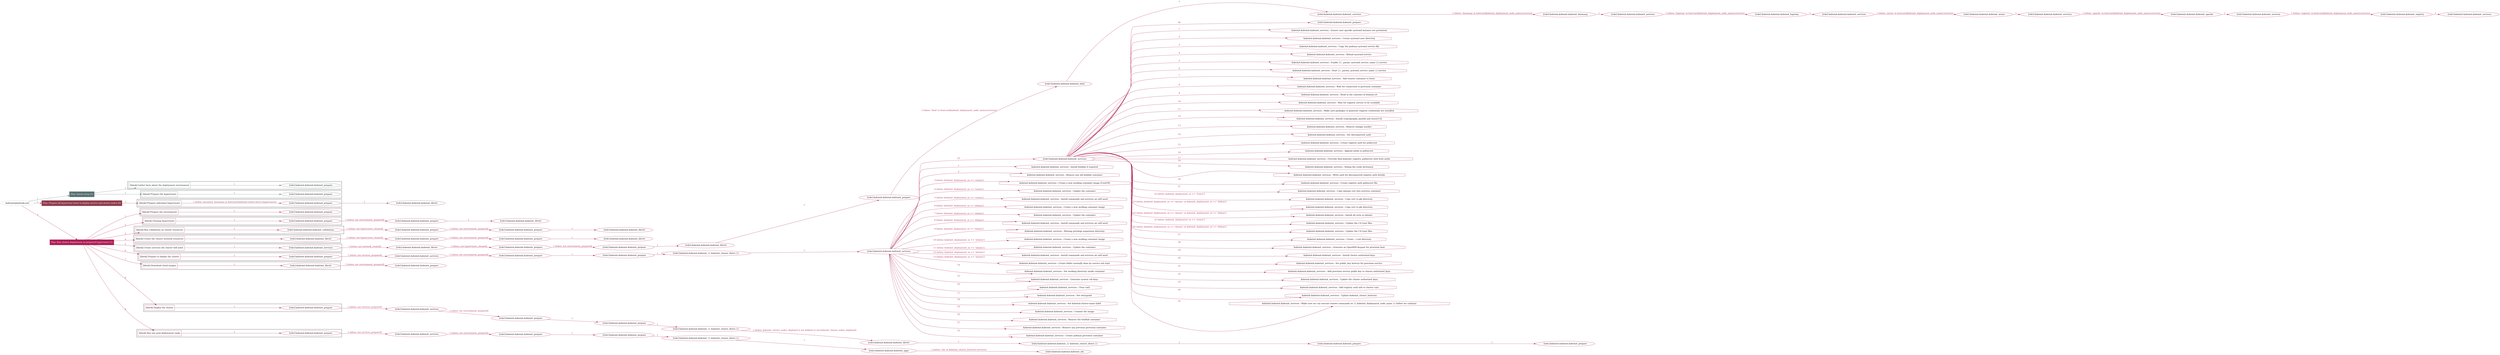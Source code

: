 digraph {
	graph [concentrate=true ordering=in rankdir=LR ratio=fill]
	edge [esep=5 sep=10]
	"kubeinit/playbook.yml" [id=root_node style=dotted]
	play_16003b16 [label="Play: Initial setup (1)" color="#597173" fontcolor="#ffffff" id=play_16003b16 shape=box style=filled tooltip=localhost]
	"kubeinit/playbook.yml" -> play_16003b16 [label="1 " color="#597173" fontcolor="#597173" id=edge_7e71cc7d labeltooltip="1 " tooltip="1 "]
	subgraph "kubeinit.kubeinit.kubeinit_prepare" {
		role_d817d2e4 [label="[role] kubeinit.kubeinit.kubeinit_prepare" color="#597173" id=role_d817d2e4 tooltip="kubeinit.kubeinit.kubeinit_prepare"]
	}
	subgraph "kubeinit.kubeinit.kubeinit_prepare" {
		role_91db2587 [label="[role] kubeinit.kubeinit.kubeinit_prepare" color="#597173" id=role_91db2587 tooltip="kubeinit.kubeinit.kubeinit_prepare"]
	}
	subgraph "Play: Initial setup (1)" {
		play_16003b16 -> block_7754fd81 [label=1 color="#597173" fontcolor="#597173" id=edge_9d606d61 labeltooltip=1 tooltip=1]
		subgraph cluster_block_7754fd81 {
			block_7754fd81 [label="[block] Gather facts about the deployment environment" color="#597173" id=block_7754fd81 labeltooltip="Gather facts about the deployment environment" shape=box tooltip="Gather facts about the deployment environment"]
			block_7754fd81 -> role_d817d2e4 [label="1 " color="#597173" fontcolor="#597173" id=edge_77400322 labeltooltip="1 " tooltip="1 "]
		}
		play_16003b16 -> block_d2807e06 [label=2 color="#597173" fontcolor="#597173" id=edge_bb29749e labeltooltip=2 tooltip=2]
		subgraph cluster_block_d2807e06 {
			block_d2807e06 [label="[block] Prepare the hypervisors" color="#597173" id=block_d2807e06 labeltooltip="Prepare the hypervisors" shape=box tooltip="Prepare the hypervisors"]
			block_d2807e06 -> role_91db2587 [label="1 " color="#597173" fontcolor="#597173" id=edge_33cc026b labeltooltip="1 " tooltip="1 "]
		}
	}
	play_e2c80d9f [label="Play: Prepare all hypervisor hosts to deploy service and cluster nodes (0)" color="#903c4d" fontcolor="#ffffff" id=play_e2c80d9f shape=box style=filled tooltip="Play: Prepare all hypervisor hosts to deploy service and cluster nodes (0)"]
	"kubeinit/playbook.yml" -> play_e2c80d9f [label="2 " color="#903c4d" fontcolor="#903c4d" id=edge_d5f9ba2f labeltooltip="2 " tooltip="2 "]
	subgraph "kubeinit.kubeinit.kubeinit_libvirt" {
		role_713d78b4 [label="[role] kubeinit.kubeinit.kubeinit_libvirt" color="#903c4d" id=role_713d78b4 tooltip="kubeinit.kubeinit.kubeinit_libvirt"]
	}
	subgraph "kubeinit.kubeinit.kubeinit_prepare" {
		role_bede76f1 [label="[role] kubeinit.kubeinit.kubeinit_prepare" color="#903c4d" id=role_bede76f1 tooltip="kubeinit.kubeinit.kubeinit_prepare"]
		role_bede76f1 -> role_713d78b4 [label="1 " color="#903c4d" fontcolor="#903c4d" id=edge_2fbac7a2 labeltooltip="1 " tooltip="1 "]
	}
	subgraph "Play: Prepare all hypervisor hosts to deploy service and cluster nodes (0)" {
		play_e2c80d9f -> block_3fa21b5f [label=1 color="#903c4d" fontcolor="#903c4d" id=edge_c16d6468 labeltooltip=1 tooltip=1]
		subgraph cluster_block_3fa21b5f {
			block_3fa21b5f [label="[block] Prepare individual hypervisors" color="#903c4d" id=block_3fa21b5f labeltooltip="Prepare individual hypervisors" shape=box tooltip="Prepare individual hypervisors"]
			block_3fa21b5f -> role_bede76f1 [label="1 [when: inventory_hostname in hostvars['kubeinit-cluster-facts'].hypervisors]" color="#903c4d" fontcolor="#903c4d" id=edge_34c5c9d6 labeltooltip="1 [when: inventory_hostname in hostvars['kubeinit-cluster-facts'].hypervisors]" tooltip="1 [when: inventory_hostname in hostvars['kubeinit-cluster-facts'].hypervisors]"]
		}
	}
	play_736ea2bc [label="Play: Run cluster deployment on prepared hypervisors (1)" color="#ad1f55" fontcolor="#ffffff" id=play_736ea2bc shape=box style=filled tooltip=localhost]
	"kubeinit/playbook.yml" -> play_736ea2bc [label="3 " color="#ad1f55" fontcolor="#ad1f55" id=edge_6d47bb0b labeltooltip="3 " tooltip="3 "]
	subgraph "kubeinit.kubeinit.kubeinit_prepare" {
		role_d915296a [label="[role] kubeinit.kubeinit.kubeinit_prepare" color="#ad1f55" id=role_d915296a tooltip="kubeinit.kubeinit.kubeinit_prepare"]
	}
	subgraph "kubeinit.kubeinit.kubeinit_libvirt" {
		role_b63f4001 [label="[role] kubeinit.kubeinit.kubeinit_libvirt" color="#ad1f55" id=role_b63f4001 tooltip="kubeinit.kubeinit.kubeinit_libvirt"]
	}
	subgraph "kubeinit.kubeinit.kubeinit_prepare" {
		role_5eb7a871 [label="[role] kubeinit.kubeinit.kubeinit_prepare" color="#ad1f55" id=role_5eb7a871 tooltip="kubeinit.kubeinit.kubeinit_prepare"]
		role_5eb7a871 -> role_b63f4001 [label="1 " color="#ad1f55" fontcolor="#ad1f55" id=edge_19ad19e4 labeltooltip="1 " tooltip="1 "]
	}
	subgraph "kubeinit.kubeinit.kubeinit_prepare" {
		role_fc0f4ac8 [label="[role] kubeinit.kubeinit.kubeinit_prepare" color="#ad1f55" id=role_fc0f4ac8 tooltip="kubeinit.kubeinit.kubeinit_prepare"]
		role_fc0f4ac8 -> role_5eb7a871 [label="1 [when: not environment_prepared]" color="#ad1f55" fontcolor="#ad1f55" id=edge_3f75d96e labeltooltip="1 [when: not environment_prepared]" tooltip="1 [when: not environment_prepared]"]
	}
	subgraph "kubeinit.kubeinit.kubeinit_libvirt" {
		role_70948c2e [label="[role] kubeinit.kubeinit.kubeinit_libvirt" color="#ad1f55" id=role_70948c2e tooltip="kubeinit.kubeinit.kubeinit_libvirt"]
	}
	subgraph "kubeinit.kubeinit.kubeinit_prepare" {
		role_d5a70890 [label="[role] kubeinit.kubeinit.kubeinit_prepare" color="#ad1f55" id=role_d5a70890 tooltip="kubeinit.kubeinit.kubeinit_prepare"]
		role_d5a70890 -> role_70948c2e [label="1 " color="#ad1f55" fontcolor="#ad1f55" id=edge_db7e621f labeltooltip="1 " tooltip="1 "]
	}
	subgraph "kubeinit.kubeinit.kubeinit_prepare" {
		role_b2e56032 [label="[role] kubeinit.kubeinit.kubeinit_prepare" color="#ad1f55" id=role_b2e56032 tooltip="kubeinit.kubeinit.kubeinit_prepare"]
		role_b2e56032 -> role_d5a70890 [label="1 [when: not environment_prepared]" color="#ad1f55" fontcolor="#ad1f55" id=edge_1e2c132c labeltooltip="1 [when: not environment_prepared]" tooltip="1 [when: not environment_prepared]"]
	}
	subgraph "kubeinit.kubeinit.kubeinit_validations" {
		role_8486bb08 [label="[role] kubeinit.kubeinit.kubeinit_validations" color="#ad1f55" id=role_8486bb08 tooltip="kubeinit.kubeinit.kubeinit_validations"]
		role_8486bb08 -> role_b2e56032 [label="1 [when: not hypervisors_cleaned]" color="#ad1f55" fontcolor="#ad1f55" id=edge_f35750f8 labeltooltip="1 [when: not hypervisors_cleaned]" tooltip="1 [when: not hypervisors_cleaned]"]
	}
	subgraph "kubeinit.kubeinit.kubeinit_libvirt" {
		role_440f8f84 [label="[role] kubeinit.kubeinit.kubeinit_libvirt" color="#ad1f55" id=role_440f8f84 tooltip="kubeinit.kubeinit.kubeinit_libvirt"]
	}
	subgraph "kubeinit.kubeinit.kubeinit_prepare" {
		role_913c2682 [label="[role] kubeinit.kubeinit.kubeinit_prepare" color="#ad1f55" id=role_913c2682 tooltip="kubeinit.kubeinit.kubeinit_prepare"]
		role_913c2682 -> role_440f8f84 [label="1 " color="#ad1f55" fontcolor="#ad1f55" id=edge_61b35849 labeltooltip="1 " tooltip="1 "]
	}
	subgraph "kubeinit.kubeinit.kubeinit_prepare" {
		role_2bca0348 [label="[role] kubeinit.kubeinit.kubeinit_prepare" color="#ad1f55" id=role_2bca0348 tooltip="kubeinit.kubeinit.kubeinit_prepare"]
		role_2bca0348 -> role_913c2682 [label="1 [when: not environment_prepared]" color="#ad1f55" fontcolor="#ad1f55" id=edge_a42bad6b labeltooltip="1 [when: not environment_prepared]" tooltip="1 [when: not environment_prepared]"]
	}
	subgraph "kubeinit.kubeinit.kubeinit_libvirt" {
		role_96102d56 [label="[role] kubeinit.kubeinit.kubeinit_libvirt" color="#ad1f55" id=role_96102d56 tooltip="kubeinit.kubeinit.kubeinit_libvirt"]
		role_96102d56 -> role_2bca0348 [label="1 [when: not hypervisors_cleaned]" color="#ad1f55" fontcolor="#ad1f55" id=edge_f3b72db4 labeltooltip="1 [when: not hypervisors_cleaned]" tooltip="1 [when: not hypervisors_cleaned]"]
	}
	subgraph "kubeinit.kubeinit.kubeinit_services" {
		role_fa098c9a [label="[role] kubeinit.kubeinit.kubeinit_services" color="#ad1f55" id=role_fa098c9a tooltip="kubeinit.kubeinit.kubeinit_services"]
	}
	subgraph "kubeinit.kubeinit.kubeinit_registry" {
		role_f6ad5bbd [label="[role] kubeinit.kubeinit.kubeinit_registry" color="#ad1f55" id=role_f6ad5bbd tooltip="kubeinit.kubeinit.kubeinit_registry"]
		role_f6ad5bbd -> role_fa098c9a [label="1 " color="#ad1f55" fontcolor="#ad1f55" id=edge_9998f623 labeltooltip="1 " tooltip="1 "]
	}
	subgraph "kubeinit.kubeinit.kubeinit_services" {
		role_af12df7b [label="[role] kubeinit.kubeinit.kubeinit_services" color="#ad1f55" id=role_af12df7b tooltip="kubeinit.kubeinit.kubeinit_services"]
		role_af12df7b -> role_f6ad5bbd [label="1 [when: 'registry' in hostvars[kubeinit_deployment_node_name].services]" color="#ad1f55" fontcolor="#ad1f55" id=edge_21c6549a labeltooltip="1 [when: 'registry' in hostvars[kubeinit_deployment_node_name].services]" tooltip="1 [when: 'registry' in hostvars[kubeinit_deployment_node_name].services]"]
	}
	subgraph "kubeinit.kubeinit.kubeinit_apache" {
		role_f157efbe [label="[role] kubeinit.kubeinit.kubeinit_apache" color="#ad1f55" id=role_f157efbe tooltip="kubeinit.kubeinit.kubeinit_apache"]
		role_f157efbe -> role_af12df7b [label="1 " color="#ad1f55" fontcolor="#ad1f55" id=edge_6c593a3d labeltooltip="1 " tooltip="1 "]
	}
	subgraph "kubeinit.kubeinit.kubeinit_services" {
		role_82cdb8fc [label="[role] kubeinit.kubeinit.kubeinit_services" color="#ad1f55" id=role_82cdb8fc tooltip="kubeinit.kubeinit.kubeinit_services"]
		role_82cdb8fc -> role_f157efbe [label="1 [when: 'apache' in hostvars[kubeinit_deployment_node_name].services]" color="#ad1f55" fontcolor="#ad1f55" id=edge_60acfd7b labeltooltip="1 [when: 'apache' in hostvars[kubeinit_deployment_node_name].services]" tooltip="1 [when: 'apache' in hostvars[kubeinit_deployment_node_name].services]"]
	}
	subgraph "kubeinit.kubeinit.kubeinit_nexus" {
		role_a8bab7ee [label="[role] kubeinit.kubeinit.kubeinit_nexus" color="#ad1f55" id=role_a8bab7ee tooltip="kubeinit.kubeinit.kubeinit_nexus"]
		role_a8bab7ee -> role_82cdb8fc [label="1 " color="#ad1f55" fontcolor="#ad1f55" id=edge_37a9c766 labeltooltip="1 " tooltip="1 "]
	}
	subgraph "kubeinit.kubeinit.kubeinit_services" {
		role_fbfc4f86 [label="[role] kubeinit.kubeinit.kubeinit_services" color="#ad1f55" id=role_fbfc4f86 tooltip="kubeinit.kubeinit.kubeinit_services"]
		role_fbfc4f86 -> role_a8bab7ee [label="1 [when: 'nexus' in hostvars[kubeinit_deployment_node_name].services]" color="#ad1f55" fontcolor="#ad1f55" id=edge_88bfbc26 labeltooltip="1 [when: 'nexus' in hostvars[kubeinit_deployment_node_name].services]" tooltip="1 [when: 'nexus' in hostvars[kubeinit_deployment_node_name].services]"]
	}
	subgraph "kubeinit.kubeinit.kubeinit_haproxy" {
		role_770b15c5 [label="[role] kubeinit.kubeinit.kubeinit_haproxy" color="#ad1f55" id=role_770b15c5 tooltip="kubeinit.kubeinit.kubeinit_haproxy"]
		role_770b15c5 -> role_fbfc4f86 [label="1 " color="#ad1f55" fontcolor="#ad1f55" id=edge_4cd2b7e3 labeltooltip="1 " tooltip="1 "]
	}
	subgraph "kubeinit.kubeinit.kubeinit_services" {
		role_8d8c3ac9 [label="[role] kubeinit.kubeinit.kubeinit_services" color="#ad1f55" id=role_8d8c3ac9 tooltip="kubeinit.kubeinit.kubeinit_services"]
		role_8d8c3ac9 -> role_770b15c5 [label="1 [when: 'haproxy' in hostvars[kubeinit_deployment_node_name].services]" color="#ad1f55" fontcolor="#ad1f55" id=edge_c99468a3 labeltooltip="1 [when: 'haproxy' in hostvars[kubeinit_deployment_node_name].services]" tooltip="1 [when: 'haproxy' in hostvars[kubeinit_deployment_node_name].services]"]
	}
	subgraph "kubeinit.kubeinit.kubeinit_dnsmasq" {
		role_21dd8b18 [label="[role] kubeinit.kubeinit.kubeinit_dnsmasq" color="#ad1f55" id=role_21dd8b18 tooltip="kubeinit.kubeinit.kubeinit_dnsmasq"]
		role_21dd8b18 -> role_8d8c3ac9 [label="1 " color="#ad1f55" fontcolor="#ad1f55" id=edge_61a4f070 labeltooltip="1 " tooltip="1 "]
	}
	subgraph "kubeinit.kubeinit.kubeinit_services" {
		role_7110c17f [label="[role] kubeinit.kubeinit.kubeinit_services" color="#ad1f55" id=role_7110c17f tooltip="kubeinit.kubeinit.kubeinit_services"]
		role_7110c17f -> role_21dd8b18 [label="1 [when: 'dnsmasq' in hostvars[kubeinit_deployment_node_name].services]" color="#ad1f55" fontcolor="#ad1f55" id=edge_56142b73 labeltooltip="1 [when: 'dnsmasq' in hostvars[kubeinit_deployment_node_name].services]" tooltip="1 [when: 'dnsmasq' in hostvars[kubeinit_deployment_node_name].services]"]
	}
	subgraph "kubeinit.kubeinit.kubeinit_bind" {
		role_a7b7553c [label="[role] kubeinit.kubeinit.kubeinit_bind" color="#ad1f55" id=role_a7b7553c tooltip="kubeinit.kubeinit.kubeinit_bind"]
		role_a7b7553c -> role_7110c17f [label="1 " color="#ad1f55" fontcolor="#ad1f55" id=edge_49940866 labeltooltip="1 " tooltip="1 "]
	}
	subgraph "kubeinit.kubeinit.kubeinit_prepare" {
		role_ed0c366b [label="[role] kubeinit.kubeinit.kubeinit_prepare" color="#ad1f55" id=role_ed0c366b tooltip="kubeinit.kubeinit.kubeinit_prepare"]
		role_ed0c366b -> role_a7b7553c [label="1 [when: 'bind' in hostvars[kubeinit_deployment_node_name].services]" color="#ad1f55" fontcolor="#ad1f55" id=edge_88381890 labeltooltip="1 [when: 'bind' in hostvars[kubeinit_deployment_node_name].services]" tooltip="1 [when: 'bind' in hostvars[kubeinit_deployment_node_name].services]"]
	}
	subgraph "kubeinit.kubeinit.kubeinit_libvirt" {
		role_fca82d47 [label="[role] kubeinit.kubeinit.kubeinit_libvirt" color="#ad1f55" id=role_fca82d47 tooltip="kubeinit.kubeinit.kubeinit_libvirt"]
		role_fca82d47 -> role_ed0c366b [label="1 " color="#ad1f55" fontcolor="#ad1f55" id=edge_53065cd1 labeltooltip="1 " tooltip="1 "]
	}
	subgraph "kubeinit.kubeinit.kubeinit_prepare" {
		role_22920a02 [label="[role] kubeinit.kubeinit.kubeinit_prepare" color="#ad1f55" id=role_22920a02 tooltip="kubeinit.kubeinit.kubeinit_prepare"]
		role_22920a02 -> role_fca82d47 [label="1 " color="#ad1f55" fontcolor="#ad1f55" id=edge_65e4ec45 labeltooltip="1 " tooltip="1 "]
	}
	subgraph "kubeinit.kubeinit.kubeinit_prepare" {
		role_0a14d32e [label="[role] kubeinit.kubeinit.kubeinit_prepare" color="#ad1f55" id=role_0a14d32e tooltip="kubeinit.kubeinit.kubeinit_prepare"]
		role_0a14d32e -> role_22920a02 [label="1 [when: not environment_prepared]" color="#ad1f55" fontcolor="#ad1f55" id=edge_19e92524 labeltooltip="1 [when: not environment_prepared]" tooltip="1 [when: not environment_prepared]"]
	}
	subgraph "kubeinit.kubeinit.kubeinit_libvirt" {
		role_ad097ddf [label="[role] kubeinit.kubeinit.kubeinit_libvirt" color="#ad1f55" id=role_ad097ddf tooltip="kubeinit.kubeinit.kubeinit_libvirt"]
		role_ad097ddf -> role_0a14d32e [label="1 [when: not hypervisors_cleaned]" color="#ad1f55" fontcolor="#ad1f55" id=edge_860d6e5d labeltooltip="1 [when: not hypervisors_cleaned]" tooltip="1 [when: not hypervisors_cleaned]"]
	}
	subgraph "kubeinit.kubeinit.kubeinit_services" {
		role_3e1c01ca [label="[role] kubeinit.kubeinit.kubeinit_services" color="#ad1f55" id=role_3e1c01ca tooltip="kubeinit.kubeinit.kubeinit_services"]
		role_3e1c01ca -> role_ad097ddf [label="1 [when: not network_created]" color="#ad1f55" fontcolor="#ad1f55" id=edge_47701531 labeltooltip="1 [when: not network_created]" tooltip="1 [when: not network_created]"]
	}
	subgraph "kubeinit.kubeinit.kubeinit_prepare" {
		role_136959de [label="[role] kubeinit.kubeinit.kubeinit_prepare" color="#ad1f55" id=role_136959de tooltip="kubeinit.kubeinit.kubeinit_prepare"]
	}
	subgraph "kubeinit.kubeinit.kubeinit_services" {
		role_873f7f2e [label="[role] kubeinit.kubeinit.kubeinit_services" color="#ad1f55" id=role_873f7f2e tooltip="kubeinit.kubeinit.kubeinit_services"]
		task_ee5b2b85 [label="kubeinit.kubeinit.kubeinit_services : Ensure user specific systemd instance are persistent" color="#ad1f55" id=task_ee5b2b85 shape=octagon tooltip="kubeinit.kubeinit.kubeinit_services : Ensure user specific systemd instance are persistent"]
		role_873f7f2e -> task_ee5b2b85 [label="1 " color="#ad1f55" fontcolor="#ad1f55" id=edge_ea6f29e0 labeltooltip="1 " tooltip="1 "]
		task_c8d81c0a [label="kubeinit.kubeinit.kubeinit_services : Create systemd user directory" color="#ad1f55" id=task_c8d81c0a shape=octagon tooltip="kubeinit.kubeinit.kubeinit_services : Create systemd user directory"]
		role_873f7f2e -> task_c8d81c0a [label="2 " color="#ad1f55" fontcolor="#ad1f55" id=edge_099a2372 labeltooltip="2 " tooltip="2 "]
		task_c8dad6e4 [label="kubeinit.kubeinit.kubeinit_services : Copy the podman systemd service file" color="#ad1f55" id=task_c8dad6e4 shape=octagon tooltip="kubeinit.kubeinit.kubeinit_services : Copy the podman systemd service file"]
		role_873f7f2e -> task_c8dad6e4 [label="3 " color="#ad1f55" fontcolor="#ad1f55" id=edge_8fa21a5a labeltooltip="3 " tooltip="3 "]
		task_27856b49 [label="kubeinit.kubeinit.kubeinit_services : Reload systemd service" color="#ad1f55" id=task_27856b49 shape=octagon tooltip="kubeinit.kubeinit.kubeinit_services : Reload systemd service"]
		role_873f7f2e -> task_27856b49 [label="4 " color="#ad1f55" fontcolor="#ad1f55" id=edge_f4925dbb labeltooltip="4 " tooltip="4 "]
		task_ec7c1bee [label="kubeinit.kubeinit.kubeinit_services : Enable {{ _param_systemd_service_name }}.service" color="#ad1f55" id=task_ec7c1bee shape=octagon tooltip="kubeinit.kubeinit.kubeinit_services : Enable {{ _param_systemd_service_name }}.service"]
		role_873f7f2e -> task_ec7c1bee [label="5 " color="#ad1f55" fontcolor="#ad1f55" id=edge_461259fa labeltooltip="5 " tooltip="5 "]
		task_8fcb99ca [label="kubeinit.kubeinit.kubeinit_services : Start {{ _param_systemd_service_name }}.service" color="#ad1f55" id=task_8fcb99ca shape=octagon tooltip="kubeinit.kubeinit.kubeinit_services : Start {{ _param_systemd_service_name }}.service"]
		role_873f7f2e -> task_8fcb99ca [label="6 " color="#ad1f55" fontcolor="#ad1f55" id=edge_ad343c92 labeltooltip="6 " tooltip="6 "]
		task_9ccf18a1 [label="kubeinit.kubeinit.kubeinit_services : Add remote container to hosts" color="#ad1f55" id=task_9ccf18a1 shape=octagon tooltip="kubeinit.kubeinit.kubeinit_services : Add remote container to hosts"]
		role_873f7f2e -> task_9ccf18a1 [label="7 " color="#ad1f55" fontcolor="#ad1f55" id=edge_3dbd8794 labeltooltip="7 " tooltip="7 "]
		task_e38943d9 [label="kubeinit.kubeinit.kubeinit_services : Wait for connection to provision container" color="#ad1f55" id=task_e38943d9 shape=octagon tooltip="kubeinit.kubeinit.kubeinit_services : Wait for connection to provision container"]
		role_873f7f2e -> task_e38943d9 [label="8 " color="#ad1f55" fontcolor="#ad1f55" id=edge_eb8bde89 labeltooltip="8 " tooltip="8 "]
		task_1693d065 [label="kubeinit.kubeinit.kubeinit_services : Read in the contents of domain.crt" color="#ad1f55" id=task_1693d065 shape=octagon tooltip="kubeinit.kubeinit.kubeinit_services : Read in the contents of domain.crt"]
		role_873f7f2e -> task_1693d065 [label="9 " color="#ad1f55" fontcolor="#ad1f55" id=edge_9da47dde labeltooltip="9 " tooltip="9 "]
		task_a1111d3f [label="kubeinit.kubeinit.kubeinit_services : Wait for registry service to be available" color="#ad1f55" id=task_a1111d3f shape=octagon tooltip="kubeinit.kubeinit.kubeinit_services : Wait for registry service to be available"]
		role_873f7f2e -> task_a1111d3f [label="10 " color="#ad1f55" fontcolor="#ad1f55" id=edge_240f85b8 labeltooltip="10 " tooltip="10 "]
		task_f25e1cdf [label="kubeinit.kubeinit.kubeinit_services : Make sure packages to generate registry credentials are installed" color="#ad1f55" id=task_f25e1cdf shape=octagon tooltip="kubeinit.kubeinit.kubeinit_services : Make sure packages to generate registry credentials are installed"]
		role_873f7f2e -> task_f25e1cdf [label="11 " color="#ad1f55" fontcolor="#ad1f55" id=edge_426af0c5 labeltooltip="11 " tooltip="11 "]
		task_4554c8b4 [label="kubeinit.kubeinit.kubeinit_services : Install cryptography, passlib and nexus3-cli" color="#ad1f55" id=task_4554c8b4 shape=octagon tooltip="kubeinit.kubeinit.kubeinit_services : Install cryptography, passlib and nexus3-cli"]
		role_873f7f2e -> task_4554c8b4 [label="12 " color="#ad1f55" fontcolor="#ad1f55" id=edge_564807fc labeltooltip="12 " tooltip="12 "]
		task_9de22fc3 [label="kubeinit.kubeinit.kubeinit_services : Remove nologin marker" color="#ad1f55" id=task_9de22fc3 shape=octagon tooltip="kubeinit.kubeinit.kubeinit_services : Remove nologin marker"]
		role_873f7f2e -> task_9de22fc3 [label="13 " color="#ad1f55" fontcolor="#ad1f55" id=edge_066b8aa4 labeltooltip="13 " tooltip="13 "]
		task_0c9cb09c [label="kubeinit.kubeinit.kubeinit_services : Set disconnected_auth" color="#ad1f55" id=task_0c9cb09c shape=octagon tooltip="kubeinit.kubeinit.kubeinit_services : Set disconnected_auth"]
		role_873f7f2e -> task_0c9cb09c [label="14 " color="#ad1f55" fontcolor="#ad1f55" id=edge_a2a4fc26 labeltooltip="14 " tooltip="14 "]
		task_3d985dcb [label="kubeinit.kubeinit.kubeinit_services : Create registry auth for pullsecret" color="#ad1f55" id=task_3d985dcb shape=octagon tooltip="kubeinit.kubeinit.kubeinit_services : Create registry auth for pullsecret"]
		role_873f7f2e -> task_3d985dcb [label="15 " color="#ad1f55" fontcolor="#ad1f55" id=edge_12877afc labeltooltip="15 " tooltip="15 "]
		task_2ad0098b [label="kubeinit.kubeinit.kubeinit_services : Append auths to pullsecret" color="#ad1f55" id=task_2ad0098b shape=octagon tooltip="kubeinit.kubeinit.kubeinit_services : Append auths to pullsecret"]
		role_873f7f2e -> task_2ad0098b [label="16 " color="#ad1f55" fontcolor="#ad1f55" id=edge_b4dfd029 labeltooltip="16 " tooltip="16 "]
		task_6ff09333 [label="kubeinit.kubeinit.kubeinit_services : Override final kubeinit_registry_pullsecret with both auths" color="#ad1f55" id=task_6ff09333 shape=octagon tooltip="kubeinit.kubeinit.kubeinit_services : Override final kubeinit_registry_pullsecret with both auths"]
		role_873f7f2e -> task_6ff09333 [label="17 " color="#ad1f55" fontcolor="#ad1f55" id=edge_f71afbaf labeltooltip="17 " tooltip="17 "]
		task_4ca7355d [label="kubeinit.kubeinit.kubeinit_services : Debug the creds dictionary" color="#ad1f55" id=task_4ca7355d shape=octagon tooltip="kubeinit.kubeinit.kubeinit_services : Debug the creds dictionary"]
		role_873f7f2e -> task_4ca7355d [label="18 " color="#ad1f55" fontcolor="#ad1f55" id=edge_881faf6f labeltooltip="18 " tooltip="18 "]
		task_8db12a18 [label="kubeinit.kubeinit.kubeinit_services : Write auth for disconnected registry auth details" color="#ad1f55" id=task_8db12a18 shape=octagon tooltip="kubeinit.kubeinit.kubeinit_services : Write auth for disconnected registry auth details"]
		role_873f7f2e -> task_8db12a18 [label="19 " color="#ad1f55" fontcolor="#ad1f55" id=edge_0c5d309e labeltooltip="19 " tooltip="19 "]
		task_ff22a463 [label="kubeinit.kubeinit.kubeinit_services : Create registry auth pullsecret file" color="#ad1f55" id=task_ff22a463 shape=octagon tooltip="kubeinit.kubeinit.kubeinit_services : Create registry auth pullsecret file"]
		role_873f7f2e -> task_ff22a463 [label="20 " color="#ad1f55" fontcolor="#ad1f55" id=edge_90e21228 labeltooltip="20 " tooltip="20 "]
		task_8e8f9342 [label="kubeinit.kubeinit.kubeinit_services : Copy domain cert into services container" color="#ad1f55" id=task_8e8f9342 shape=octagon tooltip="kubeinit.kubeinit.kubeinit_services : Copy domain cert into services container"]
		role_873f7f2e -> task_8e8f9342 [label="21 " color="#ad1f55" fontcolor="#ad1f55" id=edge_c385f6dd labeltooltip="21 " tooltip="21 "]
		task_8c1b5274 [label="kubeinit.kubeinit.kubeinit_services : Copy cert to pki directory" color="#ad1f55" id=task_8c1b5274 shape=octagon tooltip="kubeinit.kubeinit.kubeinit_services : Copy cert to pki directory"]
		role_873f7f2e -> task_8c1b5274 [label="22 [when: kubeinit_deployment_os == 'centos']" color="#ad1f55" fontcolor="#ad1f55" id=edge_51bcaf94 labeltooltip="22 [when: kubeinit_deployment_os == 'centos']" tooltip="22 [when: kubeinit_deployment_os == 'centos']"]
		task_439e97b6 [label="kubeinit.kubeinit.kubeinit_services : Copy cert to pki directory" color="#ad1f55" id=task_439e97b6 shape=octagon tooltip="kubeinit.kubeinit.kubeinit_services : Copy cert to pki directory"]
		role_873f7f2e -> task_439e97b6 [label="23 [when: kubeinit_deployment_os == 'ubuntu' or kubeinit_deployment_os == 'debian']" color="#ad1f55" fontcolor="#ad1f55" id=edge_bc808094 labeltooltip="23 [when: kubeinit_deployment_os == 'ubuntu' or kubeinit_deployment_os == 'debian']" tooltip="23 [when: kubeinit_deployment_os == 'ubuntu' or kubeinit_deployment_os == 'debian']"]
		task_d750a368 [label="kubeinit.kubeinit.kubeinit_services : Install all certs in ubuntu" color="#ad1f55" id=task_d750a368 shape=octagon tooltip="kubeinit.kubeinit.kubeinit_services : Install all certs in ubuntu"]
		role_873f7f2e -> task_d750a368 [label="24 [when: kubeinit_deployment_os == 'ubuntu' or kubeinit_deployment_os == 'debian']" color="#ad1f55" fontcolor="#ad1f55" id=edge_3d31bdf5 labeltooltip="24 [when: kubeinit_deployment_os == 'ubuntu' or kubeinit_deployment_os == 'debian']" tooltip="24 [when: kubeinit_deployment_os == 'ubuntu' or kubeinit_deployment_os == 'debian']"]
		task_866ae39e [label="kubeinit.kubeinit.kubeinit_services : Update the CA trust files" color="#ad1f55" id=task_866ae39e shape=octagon tooltip="kubeinit.kubeinit.kubeinit_services : Update the CA trust files"]
		role_873f7f2e -> task_866ae39e [label="25 [when: kubeinit_deployment_os == 'centos']" color="#ad1f55" fontcolor="#ad1f55" id=edge_2031be07 labeltooltip="25 [when: kubeinit_deployment_os == 'centos']" tooltip="25 [when: kubeinit_deployment_os == 'centos']"]
		task_31bc19e1 [label="kubeinit.kubeinit.kubeinit_services : Update the CA trust files" color="#ad1f55" id=task_31bc19e1 shape=octagon tooltip="kubeinit.kubeinit.kubeinit_services : Update the CA trust files"]
		role_873f7f2e -> task_31bc19e1 [label="26 [when: kubeinit_deployment_os == 'ubuntu' or kubeinit_deployment_os == 'debian']" color="#ad1f55" fontcolor="#ad1f55" id=edge_7ed7695d labeltooltip="26 [when: kubeinit_deployment_os == 'ubuntu' or kubeinit_deployment_os == 'debian']" tooltip="26 [when: kubeinit_deployment_os == 'ubuntu' or kubeinit_deployment_os == 'debian']"]
		task_58cec96f [label="kubeinit.kubeinit.kubeinit_services : Create ~/.ssh directory" color="#ad1f55" id=task_58cec96f shape=octagon tooltip="kubeinit.kubeinit.kubeinit_services : Create ~/.ssh directory"]
		role_873f7f2e -> task_58cec96f [label="27 " color="#ad1f55" fontcolor="#ad1f55" id=edge_f6726177 labeltooltip="27 " tooltip="27 "]
		task_a1144968 [label="kubeinit.kubeinit.kubeinit_services : Generate an OpenSSH keypair for provision host" color="#ad1f55" id=task_a1144968 shape=octagon tooltip="kubeinit.kubeinit.kubeinit_services : Generate an OpenSSH keypair for provision host"]
		role_873f7f2e -> task_a1144968 [label="28 " color="#ad1f55" fontcolor="#ad1f55" id=edge_ab660a59 labeltooltip="28 " tooltip="28 "]
		task_64e291ac [label="kubeinit.kubeinit.kubeinit_services : Install cluster authorized keys" color="#ad1f55" id=task_64e291ac shape=octagon tooltip="kubeinit.kubeinit.kubeinit_services : Install cluster authorized keys"]
		role_873f7f2e -> task_64e291ac [label="29 " color="#ad1f55" fontcolor="#ad1f55" id=edge_2791410e labeltooltip="29 " tooltip="29 "]
		task_11cefd3a [label="kubeinit.kubeinit.kubeinit_services : Set public_key hostvar for provision service" color="#ad1f55" id=task_11cefd3a shape=octagon tooltip="kubeinit.kubeinit.kubeinit_services : Set public_key hostvar for provision service"]
		role_873f7f2e -> task_11cefd3a [label="30 " color="#ad1f55" fontcolor="#ad1f55" id=edge_efd7d750 labeltooltip="30 " tooltip="30 "]
		task_3c427aa9 [label="kubeinit.kubeinit.kubeinit_services : Add provision service public key to cluster authorized_keys" color="#ad1f55" id=task_3c427aa9 shape=octagon tooltip="kubeinit.kubeinit.kubeinit_services : Add provision service public key to cluster authorized_keys"]
		role_873f7f2e -> task_3c427aa9 [label="31 " color="#ad1f55" fontcolor="#ad1f55" id=edge_7fd8b8d8 labeltooltip="31 " tooltip="31 "]
		task_67cb8d2b [label="kubeinit.kubeinit.kubeinit_services : Update the cluster authorized_keys" color="#ad1f55" id=task_67cb8d2b shape=octagon tooltip="kubeinit.kubeinit.kubeinit_services : Update the cluster authorized_keys"]
		role_873f7f2e -> task_67cb8d2b [label="32 " color="#ad1f55" fontcolor="#ad1f55" id=edge_e6fa2115 labeltooltip="32 " tooltip="32 "]
		task_f6a3130e [label="kubeinit.kubeinit.kubeinit_services : Add registry auth info to cluster vars" color="#ad1f55" id=task_f6a3130e shape=octagon tooltip="kubeinit.kubeinit.kubeinit_services : Add registry auth info to cluster vars"]
		role_873f7f2e -> task_f6a3130e [label="33 " color="#ad1f55" fontcolor="#ad1f55" id=edge_f50cab0f labeltooltip="33 " tooltip="33 "]
		task_9131c5f8 [label="kubeinit.kubeinit.kubeinit_services : Update kubeinit_cluster_hostvars" color="#ad1f55" id=task_9131c5f8 shape=octagon tooltip="kubeinit.kubeinit.kubeinit_services : Update kubeinit_cluster_hostvars"]
		role_873f7f2e -> task_9131c5f8 [label="34 " color="#ad1f55" fontcolor="#ad1f55" id=edge_5dda69a4 labeltooltip="34 " tooltip="34 "]
		task_96e5f8a1 [label="kubeinit.kubeinit.kubeinit_services : Make sure we can execute remote commands on {{ kubeinit_deployment_node_name }} before we continue" color="#ad1f55" id=task_96e5f8a1 shape=octagon tooltip="kubeinit.kubeinit.kubeinit_services : Make sure we can execute remote commands on {{ kubeinit_deployment_node_name }} before we continue"]
		role_873f7f2e -> task_96e5f8a1 [label="35 " color="#ad1f55" fontcolor="#ad1f55" id=edge_19bceb2e labeltooltip="35 " tooltip="35 "]
		role_873f7f2e -> role_136959de [label="36 " color="#ad1f55" fontcolor="#ad1f55" id=edge_aaeb0ccb labeltooltip="36 " tooltip="36 "]
	}
	subgraph "kubeinit.kubeinit.kubeinit_services" {
		role_05615d72 [label="[role] kubeinit.kubeinit.kubeinit_services" color="#ad1f55" id=role_05615d72 tooltip="kubeinit.kubeinit.kubeinit_services"]
		task_b9643e49 [label="kubeinit.kubeinit.kubeinit_services : Install buildah if required" color="#ad1f55" id=task_b9643e49 shape=octagon tooltip="kubeinit.kubeinit.kubeinit_services : Install buildah if required"]
		role_05615d72 -> task_b9643e49 [label="1 " color="#ad1f55" fontcolor="#ad1f55" id=edge_39568dbd labeltooltip="1 " tooltip="1 "]
		task_db7a8f33 [label="kubeinit.kubeinit.kubeinit_services : Remove any old buildah container" color="#ad1f55" id=task_db7a8f33 shape=octagon tooltip="kubeinit.kubeinit.kubeinit_services : Remove any old buildah container"]
		role_05615d72 -> task_db7a8f33 [label="2 " color="#ad1f55" fontcolor="#ad1f55" id=edge_ae9ba028 labeltooltip="2 " tooltip="2 "]
		task_5bf1ed37 [label="kubeinit.kubeinit.kubeinit_services : Create a new working container image (CentOS)" color="#ad1f55" id=task_5bf1ed37 shape=octagon tooltip="kubeinit.kubeinit.kubeinit_services : Create a new working container image (CentOS)"]
		role_05615d72 -> task_5bf1ed37 [label="3 [when: kubeinit_deployment_os == 'centos']" color="#ad1f55" fontcolor="#ad1f55" id=edge_91d2d6cb labeltooltip="3 [when: kubeinit_deployment_os == 'centos']" tooltip="3 [when: kubeinit_deployment_os == 'centos']"]
		task_b6200b68 [label="kubeinit.kubeinit.kubeinit_services : Update the container" color="#ad1f55" id=task_b6200b68 shape=octagon tooltip="kubeinit.kubeinit.kubeinit_services : Update the container"]
		role_05615d72 -> task_b6200b68 [label="4 [when: kubeinit_deployment_os == 'centos']" color="#ad1f55" fontcolor="#ad1f55" id=edge_a5a663dc labeltooltip="4 [when: kubeinit_deployment_os == 'centos']" tooltip="4 [when: kubeinit_deployment_os == 'centos']"]
		task_1f131b87 [label="kubeinit.kubeinit.kubeinit_services : Install commands and services we will need" color="#ad1f55" id=task_1f131b87 shape=octagon tooltip="kubeinit.kubeinit.kubeinit_services : Install commands and services we will need"]
		role_05615d72 -> task_1f131b87 [label="5 [when: kubeinit_deployment_os == 'centos']" color="#ad1f55" fontcolor="#ad1f55" id=edge_4a2244cc labeltooltip="5 [when: kubeinit_deployment_os == 'centos']" tooltip="5 [when: kubeinit_deployment_os == 'centos']"]
		task_b8b0a227 [label="kubeinit.kubeinit.kubeinit_services : Create a new working container image" color="#ad1f55" id=task_b8b0a227 shape=octagon tooltip="kubeinit.kubeinit.kubeinit_services : Create a new working container image"]
		role_05615d72 -> task_b8b0a227 [label="6 [when: kubeinit_deployment_os == 'debian']" color="#ad1f55" fontcolor="#ad1f55" id=edge_26cb11ef labeltooltip="6 [when: kubeinit_deployment_os == 'debian']" tooltip="6 [when: kubeinit_deployment_os == 'debian']"]
		task_7ba5d76a [label="kubeinit.kubeinit.kubeinit_services : Update the container" color="#ad1f55" id=task_7ba5d76a shape=octagon tooltip="kubeinit.kubeinit.kubeinit_services : Update the container"]
		role_05615d72 -> task_7ba5d76a [label="7 [when: kubeinit_deployment_os == 'debian']" color="#ad1f55" fontcolor="#ad1f55" id=edge_9d96bc70 labeltooltip="7 [when: kubeinit_deployment_os == 'debian']" tooltip="7 [when: kubeinit_deployment_os == 'debian']"]
		task_c12a5a4d [label="kubeinit.kubeinit.kubeinit_services : Install commands and services we will need" color="#ad1f55" id=task_c12a5a4d shape=octagon tooltip="kubeinit.kubeinit.kubeinit_services : Install commands and services we will need"]
		role_05615d72 -> task_c12a5a4d [label="8 [when: kubeinit_deployment_os == 'debian']" color="#ad1f55" fontcolor="#ad1f55" id=edge_ace5f190 labeltooltip="8 [when: kubeinit_deployment_os == 'debian']" tooltip="8 [when: kubeinit_deployment_os == 'debian']"]
		task_829d55f4 [label="kubeinit.kubeinit.kubeinit_services : Missing privilege separation directory" color="#ad1f55" id=task_829d55f4 shape=octagon tooltip="kubeinit.kubeinit.kubeinit_services : Missing privilege separation directory"]
		role_05615d72 -> task_829d55f4 [label="9 [when: kubeinit_deployment_os == 'debian']" color="#ad1f55" fontcolor="#ad1f55" id=edge_8489142e labeltooltip="9 [when: kubeinit_deployment_os == 'debian']" tooltip="9 [when: kubeinit_deployment_os == 'debian']"]
		task_678e9c26 [label="kubeinit.kubeinit.kubeinit_services : Create a new working container image" color="#ad1f55" id=task_678e9c26 shape=octagon tooltip="kubeinit.kubeinit.kubeinit_services : Create a new working container image"]
		role_05615d72 -> task_678e9c26 [label="10 [when: kubeinit_deployment_os == 'ubuntu']" color="#ad1f55" fontcolor="#ad1f55" id=edge_f9a408a9 labeltooltip="10 [when: kubeinit_deployment_os == 'ubuntu']" tooltip="10 [when: kubeinit_deployment_os == 'ubuntu']"]
		task_416d7dec [label="kubeinit.kubeinit.kubeinit_services : Update the container" color="#ad1f55" id=task_416d7dec shape=octagon tooltip="kubeinit.kubeinit.kubeinit_services : Update the container"]
		role_05615d72 -> task_416d7dec [label="11 [when: kubeinit_deployment_os == 'ubuntu']" color="#ad1f55" fontcolor="#ad1f55" id=edge_72d7287b labeltooltip="11 [when: kubeinit_deployment_os == 'ubuntu']" tooltip="11 [when: kubeinit_deployment_os == 'ubuntu']"]
		task_b58b0e28 [label="kubeinit.kubeinit.kubeinit_services : Install commands and services we will need" color="#ad1f55" id=task_b58b0e28 shape=octagon tooltip="kubeinit.kubeinit.kubeinit_services : Install commands and services we will need"]
		role_05615d72 -> task_b58b0e28 [label="12 [when: kubeinit_deployment_os == 'ubuntu']" color="#ad1f55" fontcolor="#ad1f55" id=edge_3e08ea6f labeltooltip="12 [when: kubeinit_deployment_os == 'ubuntu']" tooltip="12 [when: kubeinit_deployment_os == 'ubuntu']"]
		task_de7c56d9 [label="kubeinit.kubeinit.kubeinit_services : Create folder normally done by service ssh start" color="#ad1f55" id=task_de7c56d9 shape=octagon tooltip="kubeinit.kubeinit.kubeinit_services : Create folder normally done by service ssh start"]
		role_05615d72 -> task_de7c56d9 [label="13 [when: kubeinit_deployment_os == 'ubuntu']" color="#ad1f55" fontcolor="#ad1f55" id=edge_bda62810 labeltooltip="13 [when: kubeinit_deployment_os == 'ubuntu']" tooltip="13 [when: kubeinit_deployment_os == 'ubuntu']"]
		task_43bd3c5e [label="kubeinit.kubeinit.kubeinit_services : Set working directory inside container" color="#ad1f55" id=task_43bd3c5e shape=octagon tooltip="kubeinit.kubeinit.kubeinit_services : Set working directory inside container"]
		role_05615d72 -> task_43bd3c5e [label="14 " color="#ad1f55" fontcolor="#ad1f55" id=edge_b5227782 labeltooltip="14 " tooltip="14 "]
		task_1fac59a7 [label="kubeinit.kubeinit.kubeinit_services : Generate system ssh keys" color="#ad1f55" id=task_1fac59a7 shape=octagon tooltip="kubeinit.kubeinit.kubeinit_services : Generate system ssh keys"]
		role_05615d72 -> task_1fac59a7 [label="15 " color="#ad1f55" fontcolor="#ad1f55" id=edge_2fded2e0 labeltooltip="15 " tooltip="15 "]
		task_985fbb2a [label="kubeinit.kubeinit.kubeinit_services : Clear cmd" color="#ad1f55" id=task_985fbb2a shape=octagon tooltip="kubeinit.kubeinit.kubeinit_services : Clear cmd"]
		role_05615d72 -> task_985fbb2a [label="16 " color="#ad1f55" fontcolor="#ad1f55" id=edge_031a47b1 labeltooltip="16 " tooltip="16 "]
		task_e405a8ec [label="kubeinit.kubeinit.kubeinit_services : Set entrypoint" color="#ad1f55" id=task_e405a8ec shape=octagon tooltip="kubeinit.kubeinit.kubeinit_services : Set entrypoint"]
		role_05615d72 -> task_e405a8ec [label="17 " color="#ad1f55" fontcolor="#ad1f55" id=edge_01f68284 labeltooltip="17 " tooltip="17 "]
		task_9f27eed0 [label="kubeinit.kubeinit.kubeinit_services : Set kubeinit-cluster-name label" color="#ad1f55" id=task_9f27eed0 shape=octagon tooltip="kubeinit.kubeinit.kubeinit_services : Set kubeinit-cluster-name label"]
		role_05615d72 -> task_9f27eed0 [label="18 " color="#ad1f55" fontcolor="#ad1f55" id=edge_15304fb3 labeltooltip="18 " tooltip="18 "]
		task_1741b057 [label="kubeinit.kubeinit.kubeinit_services : Commit the image" color="#ad1f55" id=task_1741b057 shape=octagon tooltip="kubeinit.kubeinit.kubeinit_services : Commit the image"]
		role_05615d72 -> task_1741b057 [label="19 " color="#ad1f55" fontcolor="#ad1f55" id=edge_134ab389 labeltooltip="19 " tooltip="19 "]
		task_b8614a6f [label="kubeinit.kubeinit.kubeinit_services : Remove the buildah container" color="#ad1f55" id=task_b8614a6f shape=octagon tooltip="kubeinit.kubeinit.kubeinit_services : Remove the buildah container"]
		role_05615d72 -> task_b8614a6f [label="20 " color="#ad1f55" fontcolor="#ad1f55" id=edge_ea10b810 labeltooltip="20 " tooltip="20 "]
		task_e662d6fb [label="kubeinit.kubeinit.kubeinit_services : Remove any previous provision container" color="#ad1f55" id=task_e662d6fb shape=octagon tooltip="kubeinit.kubeinit.kubeinit_services : Remove any previous provision container"]
		role_05615d72 -> task_e662d6fb [label="21 " color="#ad1f55" fontcolor="#ad1f55" id=edge_008e4d08 labeltooltip="21 " tooltip="21 "]
		task_ad707624 [label="kubeinit.kubeinit.kubeinit_services : Create podman provision container" color="#ad1f55" id=task_ad707624 shape=octagon tooltip="kubeinit.kubeinit.kubeinit_services : Create podman provision container"]
		role_05615d72 -> task_ad707624 [label="22 " color="#ad1f55" fontcolor="#ad1f55" id=edge_486a0b44 labeltooltip="22 " tooltip="22 "]
		role_05615d72 -> role_873f7f2e [label="23 " color="#ad1f55" fontcolor="#ad1f55" id=edge_6b87aeea labeltooltip="23 " tooltip="23 "]
	}
	subgraph "kubeinit.kubeinit.kubeinit_{{ kubeinit_cluster_distro }}" {
		role_1336b318 [label="[role] kubeinit.kubeinit.kubeinit_{{ kubeinit_cluster_distro }}" color="#ad1f55" id=role_1336b318 tooltip="kubeinit.kubeinit.kubeinit_{{ kubeinit_cluster_distro }}"]
		role_1336b318 -> role_05615d72 [label="1 " color="#ad1f55" fontcolor="#ad1f55" id=edge_07f0ca2e labeltooltip="1 " tooltip="1 "]
	}
	subgraph "kubeinit.kubeinit.kubeinit_prepare" {
		role_30c5863f [label="[role] kubeinit.kubeinit.kubeinit_prepare" color="#ad1f55" id=role_30c5863f tooltip="kubeinit.kubeinit.kubeinit_prepare"]
		role_30c5863f -> role_1336b318 [label="1 " color="#ad1f55" fontcolor="#ad1f55" id=edge_62c079e3 labeltooltip="1 " tooltip="1 "]
	}
	subgraph "kubeinit.kubeinit.kubeinit_prepare" {
		role_afe641e3 [label="[role] kubeinit.kubeinit.kubeinit_prepare" color="#ad1f55" id=role_afe641e3 tooltip="kubeinit.kubeinit.kubeinit_prepare"]
		role_afe641e3 -> role_30c5863f [label="1 " color="#ad1f55" fontcolor="#ad1f55" id=edge_506b3ce7 labeltooltip="1 " tooltip="1 "]
	}
	subgraph "kubeinit.kubeinit.kubeinit_services" {
		role_a79673ab [label="[role] kubeinit.kubeinit.kubeinit_services" color="#ad1f55" id=role_a79673ab tooltip="kubeinit.kubeinit.kubeinit_services"]
		role_a79673ab -> role_afe641e3 [label="1 [when: not environment_prepared]" color="#ad1f55" fontcolor="#ad1f55" id=edge_7361cf6b labeltooltip="1 [when: not environment_prepared]" tooltip="1 [when: not environment_prepared]"]
	}
	subgraph "kubeinit.kubeinit.kubeinit_prepare" {
		role_fa499859 [label="[role] kubeinit.kubeinit.kubeinit_prepare" color="#ad1f55" id=role_fa499859 tooltip="kubeinit.kubeinit.kubeinit_prepare"]
		role_fa499859 -> role_a79673ab [label="1 [when: not services_prepared]" color="#ad1f55" fontcolor="#ad1f55" id=edge_31f27647 labeltooltip="1 [when: not services_prepared]" tooltip="1 [when: not services_prepared]"]
	}
	subgraph "kubeinit.kubeinit.kubeinit_prepare" {
		role_9573462c [label="[role] kubeinit.kubeinit.kubeinit_prepare" color="#ad1f55" id=role_9573462c tooltip="kubeinit.kubeinit.kubeinit_prepare"]
	}
	subgraph "kubeinit.kubeinit.kubeinit_libvirt" {
		role_7155cd1e [label="[role] kubeinit.kubeinit.kubeinit_libvirt" color="#ad1f55" id=role_7155cd1e tooltip="kubeinit.kubeinit.kubeinit_libvirt"]
		role_7155cd1e -> role_9573462c [label="1 [when: not environment_prepared]" color="#ad1f55" fontcolor="#ad1f55" id=edge_64f2e40d labeltooltip="1 [when: not environment_prepared]" tooltip="1 [when: not environment_prepared]"]
	}
	subgraph "kubeinit.kubeinit.kubeinit_prepare" {
		role_3d19b541 [label="[role] kubeinit.kubeinit.kubeinit_prepare" color="#ad1f55" id=role_3d19b541 tooltip="kubeinit.kubeinit.kubeinit_prepare"]
	}
	subgraph "kubeinit.kubeinit.kubeinit_prepare" {
		role_5d67cc90 [label="[role] kubeinit.kubeinit.kubeinit_prepare" color="#ad1f55" id=role_5d67cc90 tooltip="kubeinit.kubeinit.kubeinit_prepare"]
		role_5d67cc90 -> role_3d19b541 [label="1 " color="#ad1f55" fontcolor="#ad1f55" id=edge_ceb62940 labeltooltip="1 " tooltip="1 "]
	}
	subgraph "kubeinit.kubeinit.kubeinit_{{ kubeinit_cluster_distro }}" {
		role_ab46e8f4 [label="[role] kubeinit.kubeinit.kubeinit_{{ kubeinit_cluster_distro }}" color="#ad1f55" id=role_ab46e8f4 tooltip="kubeinit.kubeinit.kubeinit_{{ kubeinit_cluster_distro }}"]
		role_ab46e8f4 -> role_5d67cc90 [label="1 " color="#ad1f55" fontcolor="#ad1f55" id=edge_3d49e1e0 labeltooltip="1 " tooltip="1 "]
	}
	subgraph "kubeinit.kubeinit.kubeinit_libvirt" {
		role_38b41b8d [label="[role] kubeinit.kubeinit.kubeinit_libvirt" color="#ad1f55" id=role_38b41b8d tooltip="kubeinit.kubeinit.kubeinit_libvirt"]
		role_38b41b8d -> role_ab46e8f4 [label="1 " color="#ad1f55" fontcolor="#ad1f55" id=edge_8bd2aa83 labeltooltip="1 " tooltip="1 "]
	}
	subgraph "kubeinit.kubeinit.kubeinit_{{ kubeinit_cluster_distro }}" {
		role_5965001e [label="[role] kubeinit.kubeinit.kubeinit_{{ kubeinit_cluster_distro }}" color="#ad1f55" id=role_5965001e tooltip="kubeinit.kubeinit.kubeinit_{{ kubeinit_cluster_distro }}"]
		role_5965001e -> role_38b41b8d [label="1 [when: kubeinit_cluster_nodes_deployed is not defined or not kubeinit_cluster_nodes_deployed]" color="#ad1f55" fontcolor="#ad1f55" id=edge_b08315a4 labeltooltip="1 [when: kubeinit_cluster_nodes_deployed is not defined or not kubeinit_cluster_nodes_deployed]" tooltip="1 [when: kubeinit_cluster_nodes_deployed is not defined or not kubeinit_cluster_nodes_deployed]"]
	}
	subgraph "kubeinit.kubeinit.kubeinit_prepare" {
		role_3b5b9dad [label="[role] kubeinit.kubeinit.kubeinit_prepare" color="#ad1f55" id=role_3b5b9dad tooltip="kubeinit.kubeinit.kubeinit_prepare"]
		role_3b5b9dad -> role_5965001e [label="1 " color="#ad1f55" fontcolor="#ad1f55" id=edge_aba68f8b labeltooltip="1 " tooltip="1 "]
	}
	subgraph "kubeinit.kubeinit.kubeinit_prepare" {
		role_114f9181 [label="[role] kubeinit.kubeinit.kubeinit_prepare" color="#ad1f55" id=role_114f9181 tooltip="kubeinit.kubeinit.kubeinit_prepare"]
		role_114f9181 -> role_3b5b9dad [label="1 " color="#ad1f55" fontcolor="#ad1f55" id=edge_e3f8741e labeltooltip="1 " tooltip="1 "]
	}
	subgraph "kubeinit.kubeinit.kubeinit_services" {
		role_4f00aa2b [label="[role] kubeinit.kubeinit.kubeinit_services" color="#ad1f55" id=role_4f00aa2b tooltip="kubeinit.kubeinit.kubeinit_services"]
		role_4f00aa2b -> role_114f9181 [label="1 [when: not environment_prepared]" color="#ad1f55" fontcolor="#ad1f55" id=edge_aafcbe61 labeltooltip="1 [when: not environment_prepared]" tooltip="1 [when: not environment_prepared]"]
	}
	subgraph "kubeinit.kubeinit.kubeinit_prepare" {
		role_b5865d9a [label="[role] kubeinit.kubeinit.kubeinit_prepare" color="#ad1f55" id=role_b5865d9a tooltip="kubeinit.kubeinit.kubeinit_prepare"]
		role_b5865d9a -> role_4f00aa2b [label="1 [when: not services_prepared]" color="#ad1f55" fontcolor="#ad1f55" id=edge_9d82c482 labeltooltip="1 [when: not services_prepared]" tooltip="1 [when: not services_prepared]"]
	}
	subgraph "kubeinit.kubeinit.kubeinit_nfs" {
		role_64d9e2f8 [label="[role] kubeinit.kubeinit.kubeinit_nfs" color="#ad1f55" id=role_64d9e2f8 tooltip="kubeinit.kubeinit.kubeinit_nfs"]
	}
	subgraph "kubeinit.kubeinit.kubeinit_apps" {
		role_eca76582 [label="[role] kubeinit.kubeinit.kubeinit_apps" color="#ad1f55" id=role_eca76582 tooltip="kubeinit.kubeinit.kubeinit_apps"]
		role_eca76582 -> role_64d9e2f8 [label="1 [when: 'nfs' in kubeinit_cluster_hostvars.services]" color="#ad1f55" fontcolor="#ad1f55" id=edge_7eb85120 labeltooltip="1 [when: 'nfs' in kubeinit_cluster_hostvars.services]" tooltip="1 [when: 'nfs' in kubeinit_cluster_hostvars.services]"]
	}
	subgraph "kubeinit.kubeinit.kubeinit_{{ kubeinit_cluster_distro }}" {
		role_99950f06 [label="[role] kubeinit.kubeinit.kubeinit_{{ kubeinit_cluster_distro }}" color="#ad1f55" id=role_99950f06 tooltip="kubeinit.kubeinit.kubeinit_{{ kubeinit_cluster_distro }}"]
		role_99950f06 -> role_eca76582 [label="1 " color="#ad1f55" fontcolor="#ad1f55" id=edge_25f2d297 labeltooltip="1 " tooltip="1 "]
	}
	subgraph "kubeinit.kubeinit.kubeinit_prepare" {
		role_6b495bb3 [label="[role] kubeinit.kubeinit.kubeinit_prepare" color="#ad1f55" id=role_6b495bb3 tooltip="kubeinit.kubeinit.kubeinit_prepare"]
		role_6b495bb3 -> role_99950f06 [label="1 " color="#ad1f55" fontcolor="#ad1f55" id=edge_f8cc289c labeltooltip="1 " tooltip="1 "]
	}
	subgraph "kubeinit.kubeinit.kubeinit_prepare" {
		role_4119e370 [label="[role] kubeinit.kubeinit.kubeinit_prepare" color="#ad1f55" id=role_4119e370 tooltip="kubeinit.kubeinit.kubeinit_prepare"]
		role_4119e370 -> role_6b495bb3 [label="1 " color="#ad1f55" fontcolor="#ad1f55" id=edge_4b5295be labeltooltip="1 " tooltip="1 "]
	}
	subgraph "kubeinit.kubeinit.kubeinit_services" {
		role_8ad58990 [label="[role] kubeinit.kubeinit.kubeinit_services" color="#ad1f55" id=role_8ad58990 tooltip="kubeinit.kubeinit.kubeinit_services"]
		role_8ad58990 -> role_4119e370 [label="1 [when: not environment_prepared]" color="#ad1f55" fontcolor="#ad1f55" id=edge_deae245a labeltooltip="1 [when: not environment_prepared]" tooltip="1 [when: not environment_prepared]"]
	}
	subgraph "kubeinit.kubeinit.kubeinit_prepare" {
		role_b8e73ad5 [label="[role] kubeinit.kubeinit.kubeinit_prepare" color="#ad1f55" id=role_b8e73ad5 tooltip="kubeinit.kubeinit.kubeinit_prepare"]
		role_b8e73ad5 -> role_8ad58990 [label="1 [when: not services_prepared]" color="#ad1f55" fontcolor="#ad1f55" id=edge_2a7f63fb labeltooltip="1 [when: not services_prepared]" tooltip="1 [when: not services_prepared]"]
	}
	subgraph "Play: Run cluster deployment on prepared hypervisors (1)" {
		play_736ea2bc -> block_942a6e26 [label=1 color="#ad1f55" fontcolor="#ad1f55" id=edge_54ea4cbb labeltooltip=1 tooltip=1]
		subgraph cluster_block_942a6e26 {
			block_942a6e26 [label="[block] Prepare the environment" color="#ad1f55" id=block_942a6e26 labeltooltip="Prepare the environment" shape=box tooltip="Prepare the environment"]
			block_942a6e26 -> role_d915296a [label="1 " color="#ad1f55" fontcolor="#ad1f55" id=edge_a28570de labeltooltip="1 " tooltip="1 "]
		}
		play_736ea2bc -> block_432e9223 [label=2 color="#ad1f55" fontcolor="#ad1f55" id=edge_0c055082 labeltooltip=2 tooltip=2]
		subgraph cluster_block_432e9223 {
			block_432e9223 [label="[block] Cleanup hypervisors" color="#ad1f55" id=block_432e9223 labeltooltip="Cleanup hypervisors" shape=box tooltip="Cleanup hypervisors"]
			block_432e9223 -> role_fc0f4ac8 [label="1 " color="#ad1f55" fontcolor="#ad1f55" id=edge_674272da labeltooltip="1 " tooltip="1 "]
		}
		play_736ea2bc -> block_ee9e54ef [label=3 color="#ad1f55" fontcolor="#ad1f55" id=edge_dbe27333 labeltooltip=3 tooltip=3]
		subgraph cluster_block_ee9e54ef {
			block_ee9e54ef [label="[block] Run validations on cluster resources" color="#ad1f55" id=block_ee9e54ef labeltooltip="Run validations on cluster resources" shape=box tooltip="Run validations on cluster resources"]
			block_ee9e54ef -> role_8486bb08 [label="1 " color="#ad1f55" fontcolor="#ad1f55" id=edge_3d9ec34e labeltooltip="1 " tooltip="1 "]
		}
		play_736ea2bc -> block_5f9e2c04 [label=4 color="#ad1f55" fontcolor="#ad1f55" id=edge_61f80cfa labeltooltip=4 tooltip=4]
		subgraph cluster_block_5f9e2c04 {
			block_5f9e2c04 [label="[block] Create the cluster network resources" color="#ad1f55" id=block_5f9e2c04 labeltooltip="Create the cluster network resources" shape=box tooltip="Create the cluster network resources"]
			block_5f9e2c04 -> role_96102d56 [label="1 " color="#ad1f55" fontcolor="#ad1f55" id=edge_c1dc5ba6 labeltooltip="1 " tooltip="1 "]
		}
		play_736ea2bc -> block_3cf9c1eb [label=5 color="#ad1f55" fontcolor="#ad1f55" id=edge_75cdd45f labeltooltip=5 tooltip=5]
		subgraph cluster_block_3cf9c1eb {
			block_3cf9c1eb [label="[block] Create services the cluster will need" color="#ad1f55" id=block_3cf9c1eb labeltooltip="Create services the cluster will need" shape=box tooltip="Create services the cluster will need"]
			block_3cf9c1eb -> role_3e1c01ca [label="1 " color="#ad1f55" fontcolor="#ad1f55" id=edge_3c6eec99 labeltooltip="1 " tooltip="1 "]
		}
		play_736ea2bc -> block_edd6eddb [label=6 color="#ad1f55" fontcolor="#ad1f55" id=edge_b10a96a4 labeltooltip=6 tooltip=6]
		subgraph cluster_block_edd6eddb {
			block_edd6eddb [label="[block] Prepare to deploy the cluster" color="#ad1f55" id=block_edd6eddb labeltooltip="Prepare to deploy the cluster" shape=box tooltip="Prepare to deploy the cluster"]
			block_edd6eddb -> role_fa499859 [label="1 " color="#ad1f55" fontcolor="#ad1f55" id=edge_a0483495 labeltooltip="1 " tooltip="1 "]
		}
		play_736ea2bc -> block_884e72d7 [label=7 color="#ad1f55" fontcolor="#ad1f55" id=edge_574531f6 labeltooltip=7 tooltip=7]
		subgraph cluster_block_884e72d7 {
			block_884e72d7 [label="[block] Download cloud images" color="#ad1f55" id=block_884e72d7 labeltooltip="Download cloud images" shape=box tooltip="Download cloud images"]
			block_884e72d7 -> role_7155cd1e [label="1 " color="#ad1f55" fontcolor="#ad1f55" id=edge_3a6de548 labeltooltip="1 " tooltip="1 "]
		}
		play_736ea2bc -> block_8dee02bd [label=8 color="#ad1f55" fontcolor="#ad1f55" id=edge_f27744bd labeltooltip=8 tooltip=8]
		subgraph cluster_block_8dee02bd {
			block_8dee02bd [label="[block] Deploy the cluster" color="#ad1f55" id=block_8dee02bd labeltooltip="Deploy the cluster" shape=box tooltip="Deploy the cluster"]
			block_8dee02bd -> role_b5865d9a [label="1 " color="#ad1f55" fontcolor="#ad1f55" id=edge_461b6ba9 labeltooltip="1 " tooltip="1 "]
		}
		play_736ea2bc -> block_0ad62072 [label=9 color="#ad1f55" fontcolor="#ad1f55" id=edge_e481526c labeltooltip=9 tooltip=9]
		subgraph cluster_block_0ad62072 {
			block_0ad62072 [label="[block] Run any post-deployment tasks" color="#ad1f55" id=block_0ad62072 labeltooltip="Run any post-deployment tasks" shape=box tooltip="Run any post-deployment tasks"]
			block_0ad62072 -> role_b8e73ad5 [label="1 " color="#ad1f55" fontcolor="#ad1f55" id=edge_685ac131 labeltooltip="1 " tooltip="1 "]
		}
	}
}
